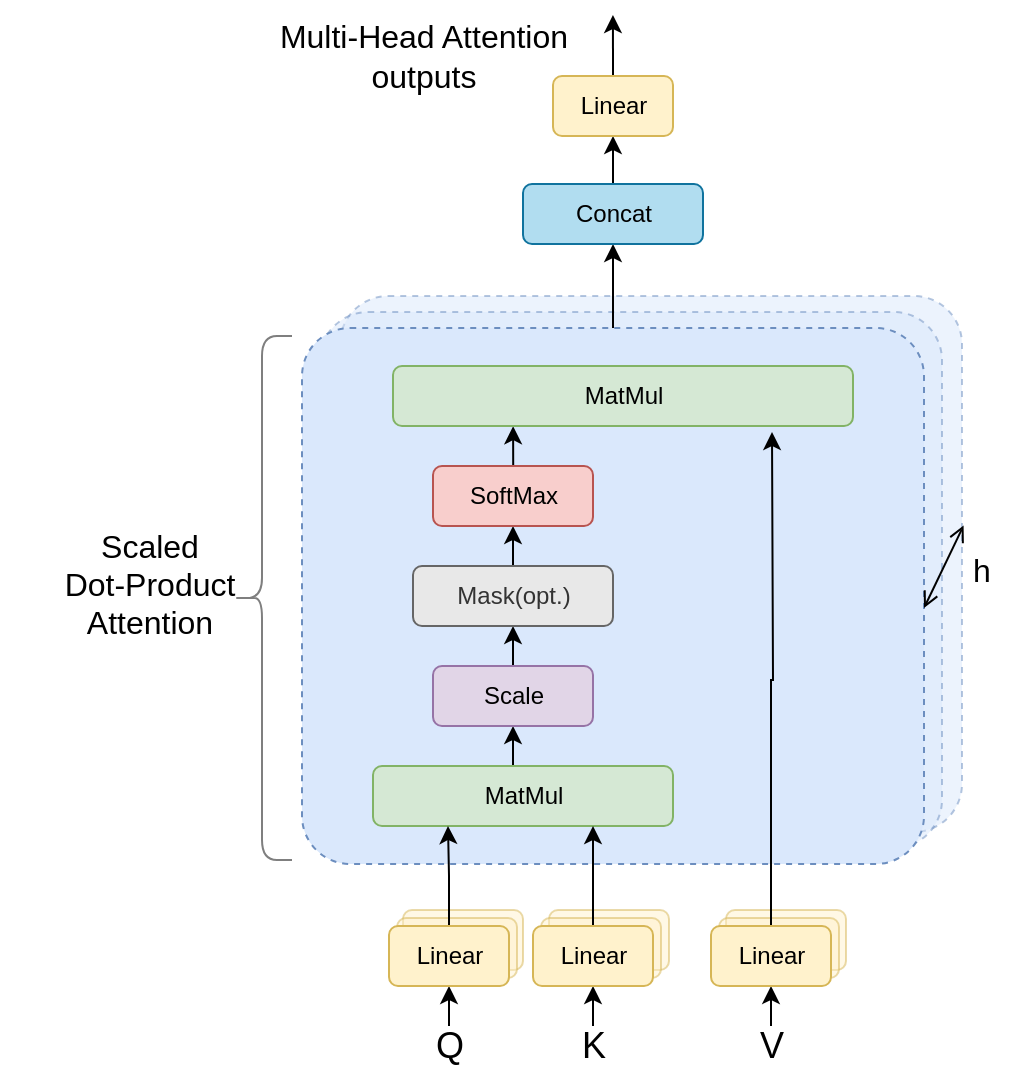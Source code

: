 <mxfile version="10.6.8" type="github"><diagram id="aLFGu59yiXpHeFRw5v8Y" name="Page-1"><mxGraphModel dx="918" dy="641" grid="1" gridSize="10" guides="1" tooltips="1" connect="1" arrows="1" fold="1" page="1" pageScale="1" pageWidth="827" pageHeight="1169" math="0" shadow="0"><root><mxCell id="0"/><mxCell id="1" parent="0"/><mxCell id="GhwMTxA3qGnMm-nSt0nN-40" value="Linear" style="rounded=1;whiteSpace=wrap;html=1;fillColor=#fff2cc;strokeColor=#d6b656;opacity=50;" parent="1" vertex="1"><mxGeometry x="493" y="557" width="60" height="30" as="geometry"/></mxCell><mxCell id="GhwMTxA3qGnMm-nSt0nN-39" value="Linear" style="rounded=1;whiteSpace=wrap;html=1;fillColor=#fff2cc;strokeColor=#d6b656;opacity=50;" parent="1" vertex="1"><mxGeometry x="489.5" y="561" width="60" height="30" as="geometry"/></mxCell><mxCell id="GhwMTxA3qGnMm-nSt0nN-38" value="Linear" style="rounded=1;whiteSpace=wrap;html=1;fillColor=#fff2cc;strokeColor=#d6b656;opacity=50;" parent="1" vertex="1"><mxGeometry x="404.5" y="557" width="60" height="30" as="geometry"/></mxCell><mxCell id="GhwMTxA3qGnMm-nSt0nN-37" value="Linear" style="rounded=1;whiteSpace=wrap;html=1;fillColor=#fff2cc;strokeColor=#d6b656;opacity=50;" parent="1" vertex="1"><mxGeometry x="400.5" y="561" width="60" height="30" as="geometry"/></mxCell><mxCell id="GhwMTxA3qGnMm-nSt0nN-36" value="Linear" style="rounded=1;whiteSpace=wrap;html=1;fillColor=#fff2cc;strokeColor=#d6b656;opacity=50;" parent="1" vertex="1"><mxGeometry x="331.5" y="557" width="60" height="30" as="geometry"/></mxCell><mxCell id="GhwMTxA3qGnMm-nSt0nN-35" value="Linear" style="rounded=1;whiteSpace=wrap;html=1;fillColor=#fff2cc;strokeColor=#d6b656;opacity=50;" parent="1" vertex="1"><mxGeometry x="328.5" y="561" width="60" height="30" as="geometry"/></mxCell><mxCell id="GhwMTxA3qGnMm-nSt0nN-34" value="" style="rounded=1;whiteSpace=wrap;html=1;fontSize=18;dashed=1;fillColor=#dae8fc;strokeColor=#6c8ebf;arcSize=9;opacity=50;" parent="1" vertex="1"><mxGeometry x="300" y="250" width="311" height="268" as="geometry"/></mxCell><mxCell id="GhwMTxA3qGnMm-nSt0nN-33" value="" style="rounded=1;whiteSpace=wrap;html=1;fontSize=18;dashed=1;fillColor=#dae8fc;strokeColor=#6c8ebf;arcSize=9;opacity=50;" parent="1" vertex="1"><mxGeometry x="290" y="258" width="311" height="268" as="geometry"/></mxCell><mxCell id="GhwMTxA3qGnMm-nSt0nN-49" style="edgeStyle=orthogonalEdgeStyle;rounded=0;orthogonalLoop=1;jettySize=auto;html=1;exitX=0.5;exitY=0;exitDx=0;exitDy=0;entryX=0.5;entryY=1;entryDx=0;entryDy=0;startArrow=none;startFill=0;endArrow=classic;endFill=1;fontSize=16;" parent="1" source="GhwMTxA3qGnMm-nSt0nN-32" target="GhwMTxA3qGnMm-nSt0nN-48" edge="1"><mxGeometry relative="1" as="geometry"/></mxCell><mxCell id="GhwMTxA3qGnMm-nSt0nN-32" value="" style="rounded=1;whiteSpace=wrap;html=1;fontSize=18;dashed=1;fillColor=#dae8fc;strokeColor=#6c8ebf;arcSize=9;" parent="1" vertex="1"><mxGeometry x="281" y="266" width="311" height="268" as="geometry"/></mxCell><mxCell id="GhwMTxA3qGnMm-nSt0nN-5" style="edgeStyle=orthogonalEdgeStyle;rounded=0;orthogonalLoop=1;jettySize=auto;html=1;exitX=0.5;exitY=0;exitDx=0;exitDy=0;entryX=0.5;entryY=1;entryDx=0;entryDy=0;" parent="1" source="GhwMTxA3qGnMm-nSt0nN-1" target="GhwMTxA3qGnMm-nSt0nN-2" edge="1"><mxGeometry relative="1" as="geometry"/></mxCell><mxCell id="GhwMTxA3qGnMm-nSt0nN-1" value="MatMul" style="rounded=1;whiteSpace=wrap;html=1;fillColor=#d5e8d4;strokeColor=#82b366;" parent="1" vertex="1"><mxGeometry x="316.5" y="485" width="150" height="30" as="geometry"/></mxCell><mxCell id="GhwMTxA3qGnMm-nSt0nN-6" style="edgeStyle=orthogonalEdgeStyle;rounded=0;orthogonalLoop=1;jettySize=auto;html=1;exitX=0.5;exitY=0;exitDx=0;exitDy=0;entryX=0.5;entryY=1;entryDx=0;entryDy=0;" parent="1" source="GhwMTxA3qGnMm-nSt0nN-2" target="GhwMTxA3qGnMm-nSt0nN-3" edge="1"><mxGeometry relative="1" as="geometry"/></mxCell><mxCell id="GhwMTxA3qGnMm-nSt0nN-2" value="Scale" style="rounded=1;whiteSpace=wrap;html=1;fillColor=#e1d5e7;strokeColor=#9673a6;" parent="1" vertex="1"><mxGeometry x="346.5" y="435" width="80" height="30" as="geometry"/></mxCell><mxCell id="GhwMTxA3qGnMm-nSt0nN-7" style="edgeStyle=orthogonalEdgeStyle;rounded=0;orthogonalLoop=1;jettySize=auto;html=1;exitX=0.5;exitY=0;exitDx=0;exitDy=0;entryX=0.5;entryY=1;entryDx=0;entryDy=0;" parent="1" source="GhwMTxA3qGnMm-nSt0nN-3" target="GhwMTxA3qGnMm-nSt0nN-4" edge="1"><mxGeometry relative="1" as="geometry"/></mxCell><mxCell id="GhwMTxA3qGnMm-nSt0nN-3" value="Mask(opt.)" style="rounded=1;whiteSpace=wrap;html=1;fillColor=#E8E8E8;strokeColor=#666666;fontColor=#333333;" parent="1" vertex="1"><mxGeometry x="336.5" y="385" width="100" height="30" as="geometry"/></mxCell><mxCell id="GhwMTxA3qGnMm-nSt0nN-41" style="edgeStyle=orthogonalEdgeStyle;rounded=0;orthogonalLoop=1;jettySize=auto;html=1;exitX=0.5;exitY=0;exitDx=0;exitDy=0;entryX=0.25;entryY=1;entryDx=0;entryDy=0;fontSize=18;" parent="1" edge="1"><mxGeometry relative="1" as="geometry"><mxPoint x="390.088" y="335.118" as="sourcePoint"/><mxPoint x="386.559" y="315.118" as="targetPoint"/></mxGeometry></mxCell><mxCell id="GhwMTxA3qGnMm-nSt0nN-4" value="SoftMax" style="rounded=1;whiteSpace=wrap;html=1;fillColor=#f8cecc;strokeColor=#b85450;" parent="1" vertex="1"><mxGeometry x="346.5" y="335" width="80" height="30" as="geometry"/></mxCell><mxCell id="GhwMTxA3qGnMm-nSt0nN-8" value="MatMul" style="rounded=1;whiteSpace=wrap;html=1;fillColor=#d5e8d4;strokeColor=#82b366;" parent="1" vertex="1"><mxGeometry x="326.5" y="285" width="230" height="30" as="geometry"/></mxCell><mxCell id="GhwMTxA3qGnMm-nSt0nN-11" style="edgeStyle=orthogonalEdgeStyle;rounded=0;orthogonalLoop=1;jettySize=auto;html=1;exitX=0.5;exitY=0;exitDx=0;exitDy=0;entryX=0.5;entryY=1;entryDx=0;entryDy=0;fontSize=18;" parent="1" source="GhwMTxA3qGnMm-nSt0nN-9" target="GhwMTxA3qGnMm-nSt0nN-10" edge="1"><mxGeometry relative="1" as="geometry"/></mxCell><mxCell id="GhwMTxA3qGnMm-nSt0nN-9" value="Q" style="text;html=1;strokeColor=none;fillColor=none;align=center;verticalAlign=middle;whiteSpace=wrap;rounded=0;fontSize=18;" parent="1" vertex="1"><mxGeometry x="334.5" y="615" width="40" height="20" as="geometry"/></mxCell><mxCell id="GhwMTxA3qGnMm-nSt0nN-13" style="edgeStyle=orthogonalEdgeStyle;rounded=0;orthogonalLoop=1;jettySize=auto;html=1;exitX=0.5;exitY=0;exitDx=0;exitDy=0;entryX=0.25;entryY=1;entryDx=0;entryDy=0;fontSize=18;" parent="1" source="GhwMTxA3qGnMm-nSt0nN-10" target="GhwMTxA3qGnMm-nSt0nN-1" edge="1"><mxGeometry relative="1" as="geometry"/></mxCell><mxCell id="GhwMTxA3qGnMm-nSt0nN-10" value="Linear" style="rounded=1;whiteSpace=wrap;html=1;fillColor=#fff2cc;strokeColor=#d6b656;" parent="1" vertex="1"><mxGeometry x="324.5" y="565" width="60" height="30" as="geometry"/></mxCell><mxCell id="GhwMTxA3qGnMm-nSt0nN-14" style="edgeStyle=orthogonalEdgeStyle;rounded=0;orthogonalLoop=1;jettySize=auto;html=1;exitX=0.5;exitY=0;exitDx=0;exitDy=0;entryX=0.5;entryY=1;entryDx=0;entryDy=0;fontSize=18;" parent="1" source="GhwMTxA3qGnMm-nSt0nN-15" target="GhwMTxA3qGnMm-nSt0nN-17" edge="1"><mxGeometry relative="1" as="geometry"/></mxCell><mxCell id="GhwMTxA3qGnMm-nSt0nN-15" value="K" style="text;html=1;strokeColor=none;fillColor=none;align=center;verticalAlign=middle;whiteSpace=wrap;rounded=0;fontSize=18;" parent="1" vertex="1"><mxGeometry x="406.5" y="615" width="40" height="20" as="geometry"/></mxCell><mxCell id="GhwMTxA3qGnMm-nSt0nN-16" style="edgeStyle=orthogonalEdgeStyle;rounded=0;orthogonalLoop=1;jettySize=auto;html=1;exitX=0.5;exitY=0;exitDx=0;exitDy=0;entryX=0.25;entryY=1;entryDx=0;entryDy=0;fontSize=18;" parent="1" source="GhwMTxA3qGnMm-nSt0nN-17" edge="1"><mxGeometry relative="1" as="geometry"><mxPoint x="426.5" y="515" as="targetPoint"/></mxGeometry></mxCell><mxCell id="GhwMTxA3qGnMm-nSt0nN-17" value="Linear" style="rounded=1;whiteSpace=wrap;html=1;fillColor=#fff2cc;strokeColor=#d6b656;" parent="1" vertex="1"><mxGeometry x="396.5" y="565" width="60" height="30" as="geometry"/></mxCell><mxCell id="GhwMTxA3qGnMm-nSt0nN-26" style="edgeStyle=orthogonalEdgeStyle;rounded=0;orthogonalLoop=1;jettySize=auto;html=1;exitX=0.5;exitY=0;exitDx=0;exitDy=0;entryX=0.5;entryY=1;entryDx=0;entryDy=0;fontSize=18;" parent="1" source="GhwMTxA3qGnMm-nSt0nN-27" target="GhwMTxA3qGnMm-nSt0nN-29" edge="1"><mxGeometry relative="1" as="geometry"/></mxCell><mxCell id="GhwMTxA3qGnMm-nSt0nN-27" value="V" style="text;html=1;strokeColor=none;fillColor=none;align=center;verticalAlign=middle;whiteSpace=wrap;rounded=0;fontSize=18;" parent="1" vertex="1"><mxGeometry x="495.5" y="615" width="40" height="20" as="geometry"/></mxCell><mxCell id="GhwMTxA3qGnMm-nSt0nN-28" style="edgeStyle=orthogonalEdgeStyle;rounded=0;orthogonalLoop=1;jettySize=auto;html=1;exitX=0.5;exitY=0;exitDx=0;exitDy=0;fontSize=18;" parent="1" source="GhwMTxA3qGnMm-nSt0nN-29" edge="1"><mxGeometry relative="1" as="geometry"><mxPoint x="516" y="318" as="targetPoint"/></mxGeometry></mxCell><mxCell id="GhwMTxA3qGnMm-nSt0nN-29" value="Linear" style="rounded=1;whiteSpace=wrap;html=1;fillColor=#fff2cc;strokeColor=#d6b656;" parent="1" vertex="1"><mxGeometry x="485.5" y="565" width="60" height="30" as="geometry"/></mxCell><mxCell id="GhwMTxA3qGnMm-nSt0nN-42" value="" style="shape=curlyBracket;whiteSpace=wrap;html=1;rounded=1;fillColor=#E8E8E8;fontSize=18;opacity=50;" parent="1" vertex="1"><mxGeometry x="246" y="270" width="30" height="262" as="geometry"/></mxCell><mxCell id="GhwMTxA3qGnMm-nSt0nN-43" value="Scaled &lt;br style=&quot;font-size: 16px;&quot;&gt;Dot-Product Attention" style="text;html=1;strokeColor=none;fillColor=none;align=center;verticalAlign=middle;whiteSpace=wrap;rounded=0;fontSize=16;opacity=50;" parent="1" vertex="1"><mxGeometry x="130" y="384" width="150" height="20" as="geometry"/></mxCell><mxCell id="GhwMTxA3qGnMm-nSt0nN-46" value="" style="endArrow=open;startArrow=open;html=1;fontSize=16;startFill=0;endFill=0;entryX=1.003;entryY=0.458;entryDx=0;entryDy=0;entryPerimeter=0;" parent="1" edge="1"><mxGeometry width="50" height="50" relative="1" as="geometry"><mxPoint x="592" y="406" as="sourcePoint"/><mxPoint x="611.794" y="364.765" as="targetPoint"/></mxGeometry></mxCell><mxCell id="GhwMTxA3qGnMm-nSt0nN-47" value="h" style="text;html=1;strokeColor=none;fillColor=none;align=center;verticalAlign=middle;whiteSpace=wrap;rounded=0;fontSize=16;opacity=50;" parent="1" vertex="1"><mxGeometry x="601" y="377" width="40" height="20" as="geometry"/></mxCell><mxCell id="GhwMTxA3qGnMm-nSt0nN-51" style="edgeStyle=orthogonalEdgeStyle;rounded=0;orthogonalLoop=1;jettySize=auto;html=1;exitX=0.5;exitY=0;exitDx=0;exitDy=0;entryX=0.5;entryY=1;entryDx=0;entryDy=0;startArrow=none;startFill=0;endArrow=classic;endFill=1;fontSize=16;" parent="1" source="GhwMTxA3qGnMm-nSt0nN-48" target="GhwMTxA3qGnMm-nSt0nN-50" edge="1"><mxGeometry relative="1" as="geometry"/></mxCell><mxCell id="GhwMTxA3qGnMm-nSt0nN-48" value="Concat" style="rounded=1;whiteSpace=wrap;html=1;fillColor=#b1ddf0;strokeColor=#10739e;" parent="1" vertex="1"><mxGeometry x="391.5" y="194" width="90" height="30" as="geometry"/></mxCell><mxCell id="GhwMTxA3qGnMm-nSt0nN-52" style="edgeStyle=orthogonalEdgeStyle;rounded=0;orthogonalLoop=1;jettySize=auto;html=1;exitX=0.5;exitY=0;exitDx=0;exitDy=0;startArrow=none;startFill=0;endArrow=classic;endFill=1;fontSize=16;" parent="1" source="GhwMTxA3qGnMm-nSt0nN-50" edge="1"><mxGeometry relative="1" as="geometry"><mxPoint x="436.471" y="109.529" as="targetPoint"/></mxGeometry></mxCell><mxCell id="GhwMTxA3qGnMm-nSt0nN-50" value="Linear" style="rounded=1;whiteSpace=wrap;html=1;fillColor=#fff2cc;strokeColor=#d6b656;" parent="1" vertex="1"><mxGeometry x="406.5" y="140" width="60" height="30" as="geometry"/></mxCell><mxCell id="GhwMTxA3qGnMm-nSt0nN-55" value="Multi-Head Attention&lt;br&gt;outputs&lt;br&gt;" style="text;html=1;strokeColor=none;fillColor=none;align=center;verticalAlign=middle;whiteSpace=wrap;rounded=0;fontSize=16;opacity=50;" parent="1" vertex="1"><mxGeometry x="260" y="120" width="164" height="20" as="geometry"/></mxCell></root></mxGraphModel></diagram></mxfile>